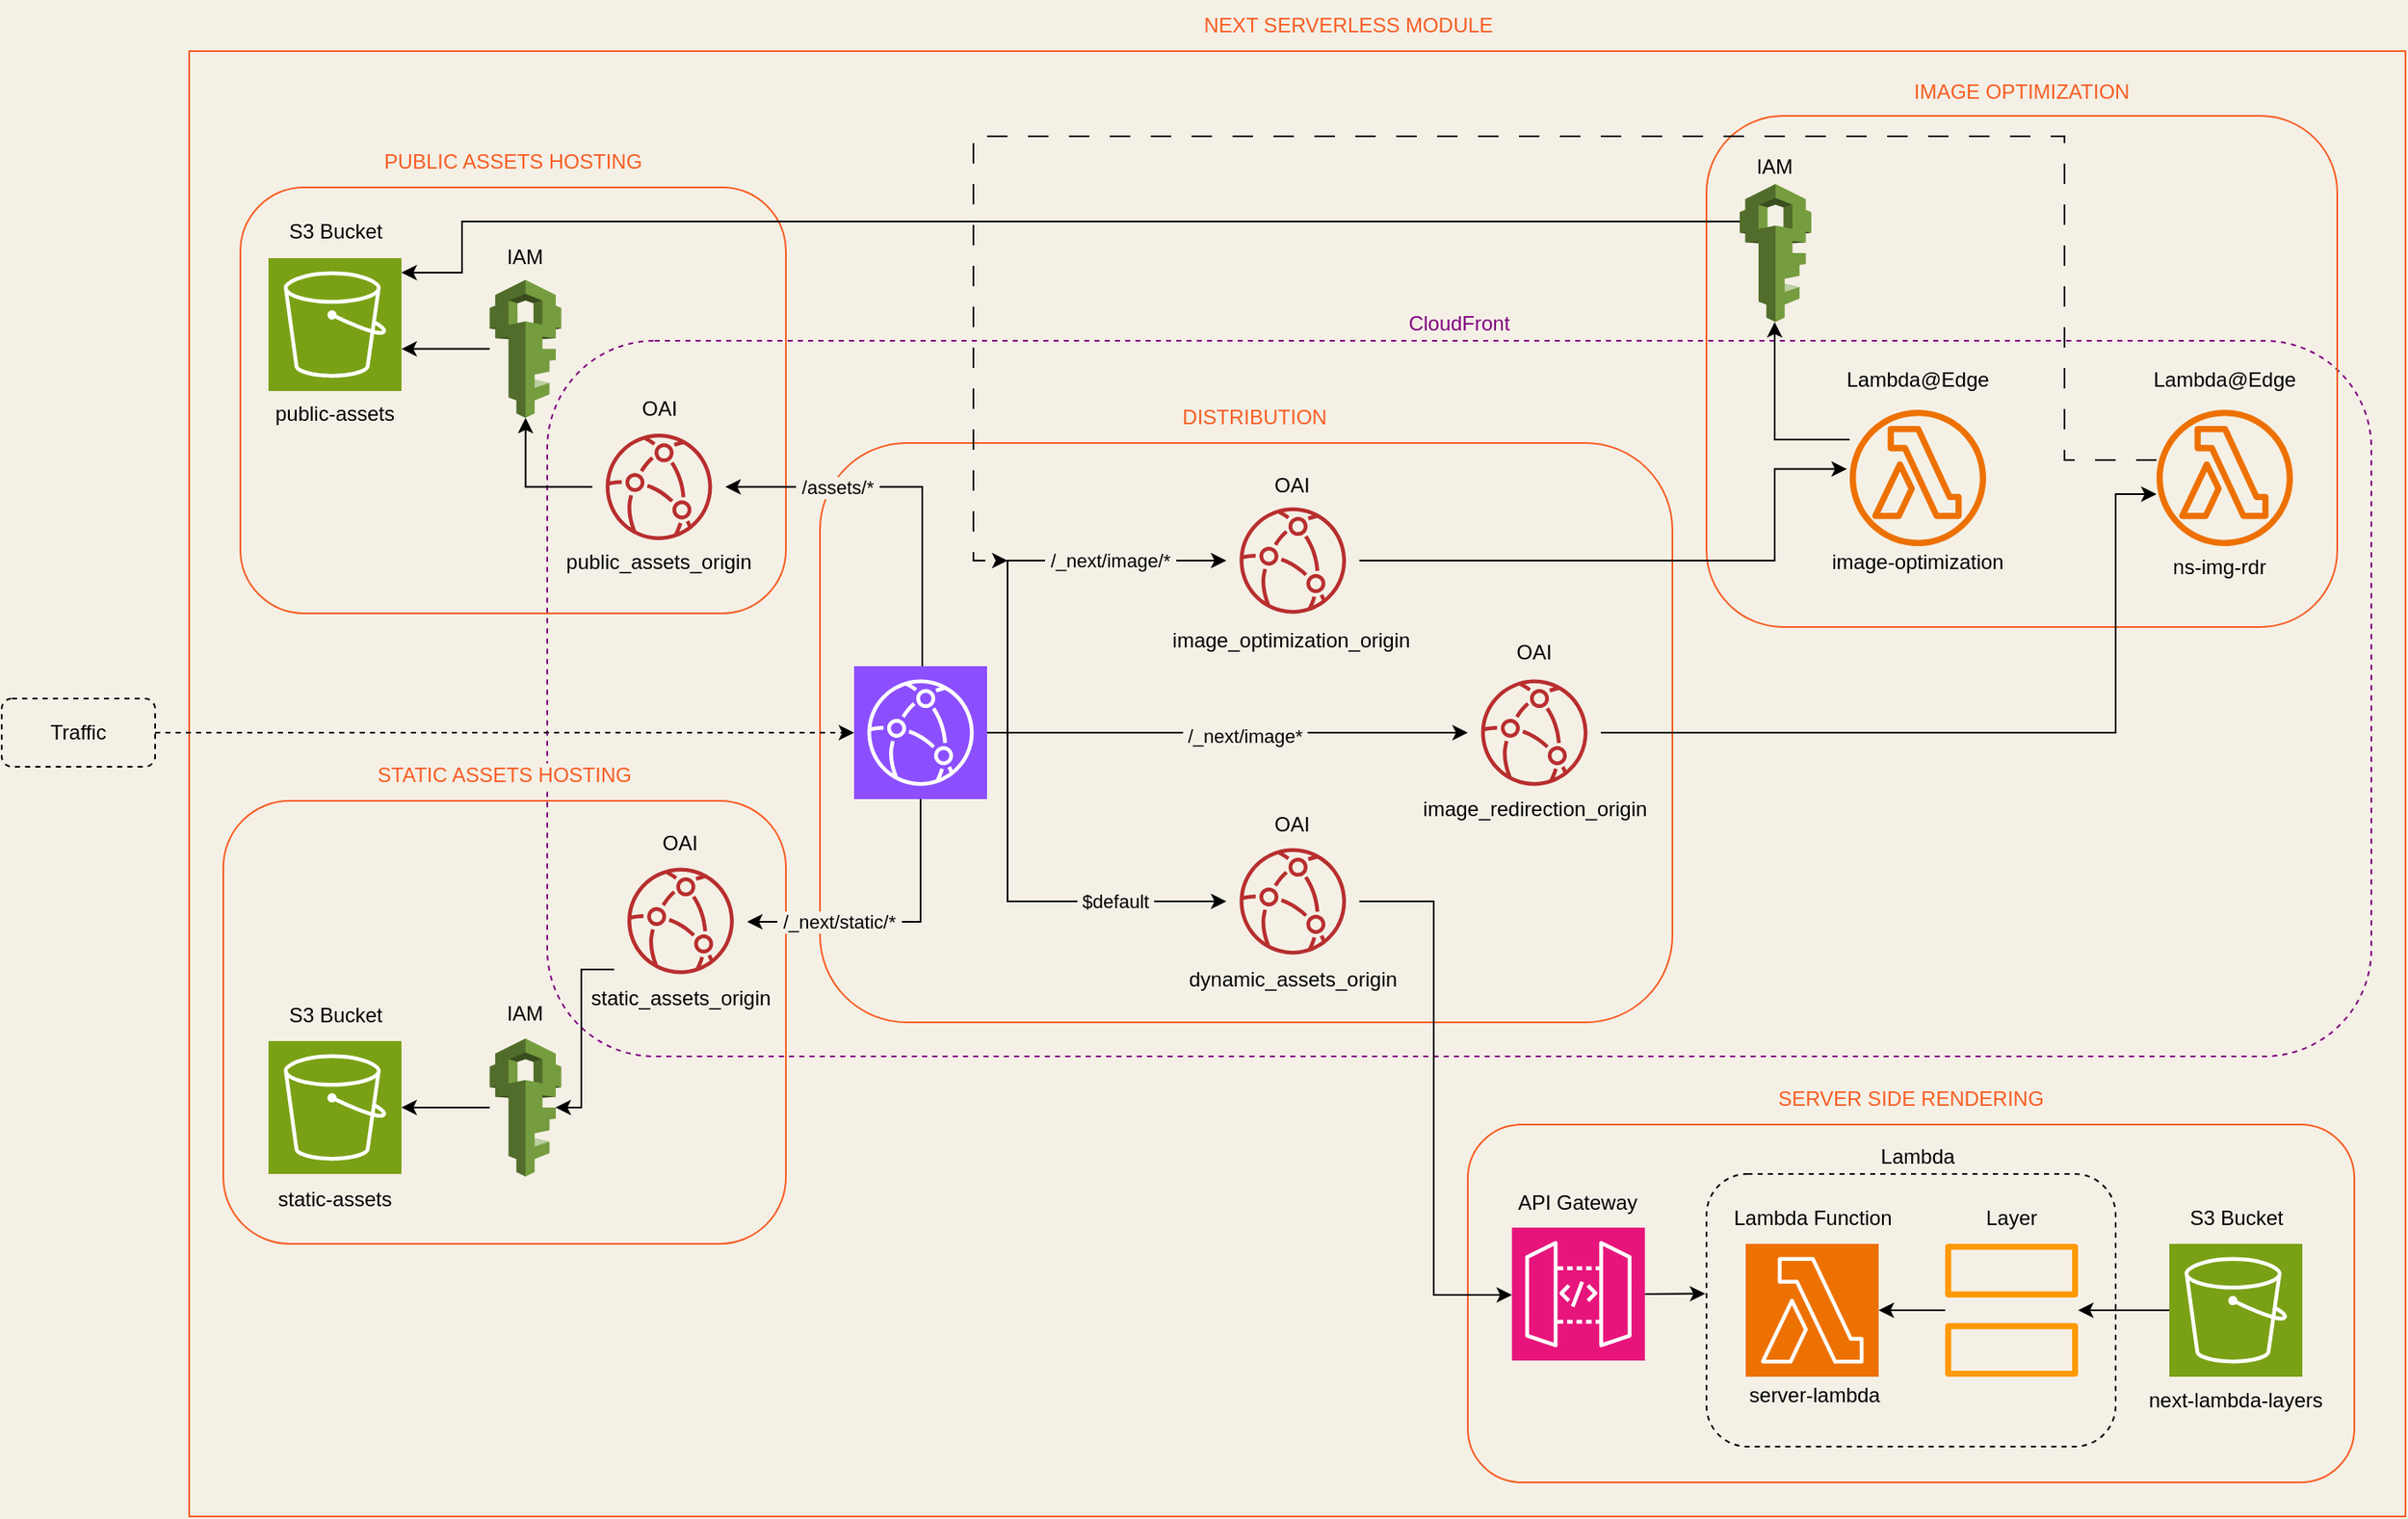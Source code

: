 <mxfile version="22.1.0" type="device">
  <diagram name="Page-1" id="mAdzMN72fTI-L0fhKQFl">
    <mxGraphModel dx="1656" dy="1096" grid="1" gridSize="10" guides="1" tooltips="1" connect="1" arrows="1" fold="1" page="1" pageScale="1" pageWidth="1450" pageHeight="919" background="#F4F0E6" math="0" shadow="0">
      <root>
        <mxCell id="0" />
        <mxCell id="1" parent="0" />
        <mxCell id="Xx6dp7dmALm0e4QaXN19-1" value="" style="rounded=0;whiteSpace=wrap;html=1;fillColor=none;strokeColor=#F85D23;" parent="1" vertex="1">
          <mxGeometry x="130" y="40" width="1300" height="860" as="geometry" />
        </mxCell>
        <mxCell id="Xx6dp7dmALm0e4QaXN19-7" value="" style="rounded=1;whiteSpace=wrap;html=1;fillColor=none;strokeColor=#F85D23;" parent="1" vertex="1">
          <mxGeometry x="880" y="670" width="520" height="210" as="geometry" />
        </mxCell>
        <mxCell id="Xx6dp7dmALm0e4QaXN19-67" value="" style="rounded=1;whiteSpace=wrap;html=1;fillColor=none;dashed=1;strokeColor=#000000;" parent="1" vertex="1">
          <mxGeometry x="1020" y="699" width="240" height="160" as="geometry" />
        </mxCell>
        <mxCell id="Xx6dp7dmALm0e4QaXN19-116" value="" style="rounded=1;whiteSpace=wrap;html=1;fillColor=none;strokeColor=#800080;dashed=1;" parent="1" vertex="1">
          <mxGeometry x="340" y="210" width="1070" height="420" as="geometry" />
        </mxCell>
        <mxCell id="Xx6dp7dmALm0e4QaXN19-8" value="" style="rounded=1;whiteSpace=wrap;html=1;fillColor=none;strokeColor=#F85D23;" parent="1" vertex="1">
          <mxGeometry x="500" y="270" width="500" height="340" as="geometry" />
        </mxCell>
        <mxCell id="Xx6dp7dmALm0e4QaXN19-3" value="Traffic" style="rounded=1;whiteSpace=wrap;html=1;fillColor=none;dashed=1;" parent="1" vertex="1">
          <mxGeometry x="20" y="420" width="90" height="40" as="geometry" />
        </mxCell>
        <mxCell id="Xx6dp7dmALm0e4QaXN19-4" value="" style="rounded=1;whiteSpace=wrap;html=1;fillColor=none;strokeColor=#F85D23;" parent="1" vertex="1">
          <mxGeometry x="160" y="120" width="320" height="250" as="geometry" />
        </mxCell>
        <mxCell id="Xx6dp7dmALm0e4QaXN19-5" value="" style="rounded=1;whiteSpace=wrap;html=1;fillColor=none;strokeColor=#F85D23;" parent="1" vertex="1">
          <mxGeometry x="150" y="480" width="330" height="260" as="geometry" />
        </mxCell>
        <mxCell id="Xx6dp7dmALm0e4QaXN19-6" value="" style="rounded=1;whiteSpace=wrap;html=1;fillColor=none;strokeColor=#F85D23;" parent="1" vertex="1">
          <mxGeometry x="1020" y="78" width="370" height="300" as="geometry" />
        </mxCell>
        <mxCell id="Xx6dp7dmALm0e4QaXN19-9" value="STATIC ASSETS HOSTING" style="text;html=1;strokeColor=none;fillColor=none;align=center;verticalAlign=middle;whiteSpace=wrap;rounded=0;fontColor=#F85D23;labelBackgroundColor=#F4F0E6;" parent="1" vertex="1">
          <mxGeometry x="235" y="450" width="160" height="30" as="geometry" />
        </mxCell>
        <mxCell id="Xx6dp7dmALm0e4QaXN19-10" value="PUBLIC ASSETS HOSTING" style="text;html=1;strokeColor=none;fillColor=none;align=center;verticalAlign=middle;whiteSpace=wrap;rounded=0;fontColor=#F85D23;" parent="1" vertex="1">
          <mxGeometry x="240" y="90" width="160" height="30" as="geometry" />
        </mxCell>
        <mxCell id="Xx6dp7dmALm0e4QaXN19-11" value="DISTRIBUTION" style="text;html=1;strokeColor=none;fillColor=none;align=center;verticalAlign=middle;whiteSpace=wrap;rounded=0;fontColor=#F85D23;" parent="1" vertex="1">
          <mxGeometry x="675" y="240" width="160" height="30" as="geometry" />
        </mxCell>
        <mxCell id="Xx6dp7dmALm0e4QaXN19-12" value="SERVER SIDE RENDERING" style="text;html=1;strokeColor=none;fillColor=none;align=center;verticalAlign=middle;whiteSpace=wrap;rounded=0;fontColor=#F85D23;" parent="1" vertex="1">
          <mxGeometry x="1060" y="640" width="160" height="30" as="geometry" />
        </mxCell>
        <mxCell id="Xx6dp7dmALm0e4QaXN19-13" value="IMAGE OPTIMIZATION" style="text;html=1;strokeColor=none;fillColor=none;align=center;verticalAlign=middle;whiteSpace=wrap;rounded=0;fontColor=#F85D23;" parent="1" vertex="1">
          <mxGeometry x="1125" y="50" width="160" height="28" as="geometry" />
        </mxCell>
        <mxCell id="Xx6dp7dmALm0e4QaXN19-14" value="" style="points=[[0,0,0],[0.25,0,0],[0.5,0,0],[0.75,0,0],[1,0,0],[0,1,0],[0.25,1,0],[0.5,1,0],[0.75,1,0],[1,1,0],[0,0.25,0],[0,0.5,0],[0,0.75,0],[1,0.25,0],[1,0.5,0],[1,0.75,0]];outlineConnect=0;fontColor=#232F3E;fillColor=#7AA116;strokeColor=#ffffff;dashed=0;verticalLabelPosition=bottom;verticalAlign=top;align=center;html=1;fontSize=12;fontStyle=0;aspect=fixed;shape=mxgraph.aws4.resourceIcon;resIcon=mxgraph.aws4.s3;shadow=0;" parent="1" vertex="1">
          <mxGeometry x="176.5" y="621" width="78" height="78" as="geometry" />
        </mxCell>
        <mxCell id="Xx6dp7dmALm0e4QaXN19-20" value="" style="edgeStyle=orthogonalEdgeStyle;rounded=0;orthogonalLoop=1;jettySize=auto;html=1;entryX=1;entryY=0.5;entryDx=0;entryDy=0;entryPerimeter=0;" parent="1" source="Xx6dp7dmALm0e4QaXN19-15" target="Xx6dp7dmALm0e4QaXN19-14" edge="1">
          <mxGeometry relative="1" as="geometry">
            <mxPoint x="37.947" y="870" as="targetPoint" />
          </mxGeometry>
        </mxCell>
        <mxCell id="Xx6dp7dmALm0e4QaXN19-15" value="" style="outlineConnect=0;dashed=0;verticalLabelPosition=bottom;verticalAlign=top;align=center;html=1;shape=mxgraph.aws3.iam;fillColor=#759C3E;gradientColor=none;" parent="1" vertex="1">
          <mxGeometry x="306.25" y="619.5" width="42" height="81" as="geometry" />
        </mxCell>
        <mxCell id="Xx6dp7dmALm0e4QaXN19-18" value="" style="edgeStyle=orthogonalEdgeStyle;rounded=0;orthogonalLoop=1;jettySize=auto;html=1;entryX=0.92;entryY=0.5;entryDx=0;entryDy=0;entryPerimeter=0;" parent="1" source="Xx6dp7dmALm0e4QaXN19-17" target="Xx6dp7dmALm0e4QaXN19-15" edge="1">
          <mxGeometry relative="1" as="geometry">
            <mxPoint x="180" y="660" as="targetPoint" />
            <Array as="points">
              <mxPoint x="360" y="579" />
              <mxPoint x="360" y="660" />
            </Array>
          </mxGeometry>
        </mxCell>
        <mxCell id="Xx6dp7dmALm0e4QaXN19-17" value="" style="sketch=0;points=[[0,0,0],[0.25,0,0],[0.5,0,0],[0.75,0,0],[1,0,0],[0,1,0],[0.25,1,0],[0.5,1,0],[0.75,1,0],[1,1,0],[0,0.25,0],[0,0.5,0],[0,0.75,0],[1,0.25,0],[1,0.5,0],[1,0.75,0]];outlineConnect=0;fontColor=#232F3E;fillColor=none;strokeColor=#B82E2E;dashed=0;verticalLabelPosition=bottom;verticalAlign=top;align=center;html=1;fontSize=12;fontStyle=0;aspect=fixed;shape=mxgraph.aws4.resourceIcon;resIcon=mxgraph.aws4.cloudfront;" parent="1" vertex="1">
          <mxGeometry x="379.25" y="511.5" width="78" height="78" as="geometry" />
        </mxCell>
        <mxCell id="Xx6dp7dmALm0e4QaXN19-21" value="S3 Bucket" style="text;html=1;strokeColor=none;fillColor=none;align=center;verticalAlign=middle;whiteSpace=wrap;rounded=0;" parent="1" vertex="1">
          <mxGeometry x="185.5" y="591" width="60" height="30" as="geometry" />
        </mxCell>
        <mxCell id="Xx6dp7dmALm0e4QaXN19-22" value="static-assets" style="text;html=1;strokeColor=none;fillColor=none;align=center;verticalAlign=middle;whiteSpace=wrap;rounded=0;" parent="1" vertex="1">
          <mxGeometry x="170" y="699" width="91" height="30" as="geometry" />
        </mxCell>
        <mxCell id="Xx6dp7dmALm0e4QaXN19-23" value="IAM" style="text;html=1;strokeColor=none;fillColor=none;align=center;verticalAlign=middle;whiteSpace=wrap;rounded=0;" parent="1" vertex="1">
          <mxGeometry x="297.25" y="589.5" width="60" height="30" as="geometry" />
        </mxCell>
        <mxCell id="Xx6dp7dmALm0e4QaXN19-25" value="OAI" style="text;html=1;strokeColor=none;fillColor=none;align=center;verticalAlign=middle;whiteSpace=wrap;rounded=0;" parent="1" vertex="1">
          <mxGeometry x="388.25" y="489.5" width="60" height="30" as="geometry" />
        </mxCell>
        <mxCell id="Xx6dp7dmALm0e4QaXN19-29" value="static_assets_origin" style="text;html=1;strokeColor=none;fillColor=none;align=center;verticalAlign=middle;whiteSpace=wrap;rounded=0;" parent="1" vertex="1">
          <mxGeometry x="360" y="581" width="116.5" height="30" as="geometry" />
        </mxCell>
        <mxCell id="Xx6dp7dmALm0e4QaXN19-41" value="" style="edgeStyle=orthogonalEdgeStyle;rounded=0;orthogonalLoop=1;jettySize=auto;html=1;" parent="1" source="Xx6dp7dmALm0e4QaXN19-30" target="Xx6dp7dmALm0e4QaXN19-33" edge="1">
          <mxGeometry relative="1" as="geometry" />
        </mxCell>
        <mxCell id="Xx6dp7dmALm0e4QaXN19-30" value="" style="sketch=0;points=[[0,0,0],[0.25,0,0],[0.5,0,0],[0.75,0,0],[1,0,0],[0,1,0],[0.25,1,0],[0.5,1,0],[0.75,1,0],[1,1,0],[0,0.25,0],[0,0.5,0],[0,0.75,0],[1,0.25,0],[1,0.5,0],[1,0.75,0]];outlineConnect=0;fontColor=#232F3E;fillColor=none;strokeColor=#B82E2E;dashed=0;verticalLabelPosition=bottom;verticalAlign=top;align=center;html=1;fontSize=12;fontStyle=0;aspect=fixed;shape=mxgraph.aws4.resourceIcon;resIcon=mxgraph.aws4.cloudfront;" parent="1" vertex="1">
          <mxGeometry x="366.5" y="256.75" width="78" height="78" as="geometry" />
        </mxCell>
        <mxCell id="Xx6dp7dmALm0e4QaXN19-31" value="OAI" style="text;html=1;strokeColor=none;fillColor=none;align=center;verticalAlign=middle;whiteSpace=wrap;rounded=0;" parent="1" vertex="1">
          <mxGeometry x="375.5" y="234.75" width="60" height="30" as="geometry" />
        </mxCell>
        <mxCell id="Xx6dp7dmALm0e4QaXN19-32" value="public_assets_origin" style="text;html=1;strokeColor=none;fillColor=none;align=center;verticalAlign=middle;whiteSpace=wrap;rounded=0;" parent="1" vertex="1">
          <mxGeometry x="360" y="325.25" width="91" height="30" as="geometry" />
        </mxCell>
        <mxCell id="Xx6dp7dmALm0e4QaXN19-42" value="" style="edgeStyle=orthogonalEdgeStyle;rounded=0;orthogonalLoop=1;jettySize=auto;html=1;" parent="1" source="Xx6dp7dmALm0e4QaXN19-33" target="Xx6dp7dmALm0e4QaXN19-34" edge="1">
          <mxGeometry relative="1" as="geometry">
            <mxPoint x="10" y="200" as="targetPoint" />
            <Array as="points">
              <mxPoint x="270" y="215" />
              <mxPoint x="270" y="215" />
            </Array>
          </mxGeometry>
        </mxCell>
        <mxCell id="Xx6dp7dmALm0e4QaXN19-33" value="" style="outlineConnect=0;dashed=0;verticalLabelPosition=bottom;verticalAlign=top;align=center;html=1;shape=mxgraph.aws3.iam;fillColor=#759C3E;gradientColor=none;" parent="1" vertex="1">
          <mxGeometry x="306.25" y="174.25" width="42" height="81" as="geometry" />
        </mxCell>
        <mxCell id="Xx6dp7dmALm0e4QaXN19-34" value="" style="points=[[0,0,0],[0.25,0,0],[0.5,0,0],[0.75,0,0],[1,0,0],[0,1,0],[0.25,1,0],[0.5,1,0],[0.75,1,0],[1,1,0],[0,0.25,0],[0,0.5,0],[0,0.75,0],[1,0.25,0],[1,0.5,0],[1,0.75,0]];outlineConnect=0;fontColor=#232F3E;fillColor=#7AA116;strokeColor=#ffffff;dashed=0;verticalLabelPosition=bottom;verticalAlign=top;align=center;html=1;fontSize=12;fontStyle=0;aspect=fixed;shape=mxgraph.aws4.resourceIcon;resIcon=mxgraph.aws4.s3;shadow=0;" parent="1" vertex="1">
          <mxGeometry x="176.5" y="161.5" width="78" height="78" as="geometry" />
        </mxCell>
        <mxCell id="Xx6dp7dmALm0e4QaXN19-35" value="S3 Bucket" style="text;html=1;strokeColor=none;fillColor=none;align=center;verticalAlign=middle;whiteSpace=wrap;rounded=0;" parent="1" vertex="1">
          <mxGeometry x="185.5" y="131" width="60" height="30" as="geometry" />
        </mxCell>
        <mxCell id="Xx6dp7dmALm0e4QaXN19-36" value="public-assets" style="text;html=1;strokeColor=none;fillColor=none;align=center;verticalAlign=middle;whiteSpace=wrap;rounded=0;" parent="1" vertex="1">
          <mxGeometry x="170" y="238" width="91" height="30" as="geometry" />
        </mxCell>
        <mxCell id="Xx6dp7dmALm0e4QaXN19-37" value="IAM" style="text;html=1;strokeColor=none;fillColor=none;align=center;verticalAlign=middle;whiteSpace=wrap;rounded=0;" parent="1" vertex="1">
          <mxGeometry x="297.25" y="145.75" width="60" height="30" as="geometry" />
        </mxCell>
        <mxCell id="Xx6dp7dmALm0e4QaXN19-57" value="" style="edgeStyle=orthogonalEdgeStyle;rounded=0;orthogonalLoop=1;jettySize=auto;html=1;" parent="1" source="Xx6dp7dmALm0e4QaXN19-43" target="Xx6dp7dmALm0e4QaXN19-46" edge="1">
          <mxGeometry relative="1" as="geometry" />
        </mxCell>
        <mxCell id="Xx6dp7dmALm0e4QaXN19-43" value="" style="sketch=0;outlineConnect=0;fontColor=#232F3E;gradientColor=none;fillColor=#FF9900;strokeColor=none;dashed=0;verticalLabelPosition=bottom;verticalAlign=top;align=center;html=1;fontSize=12;fontStyle=0;aspect=fixed;pointerEvents=1;shape=mxgraph.aws4.layers;" parent="1" vertex="1">
          <mxGeometry x="1160" y="740" width="78" height="78" as="geometry" />
        </mxCell>
        <mxCell id="Xx6dp7dmALm0e4QaXN19-56" value="" style="edgeStyle=orthogonalEdgeStyle;rounded=0;orthogonalLoop=1;jettySize=auto;html=1;shadow=0;" parent="1" source="Xx6dp7dmALm0e4QaXN19-44" target="Xx6dp7dmALm0e4QaXN19-43" edge="1">
          <mxGeometry relative="1" as="geometry">
            <mxPoint x="1203" y="929.0" as="targetPoint" />
            <Array as="points">
              <mxPoint x="1310" y="780" />
              <mxPoint x="1310" y="780" />
            </Array>
          </mxGeometry>
        </mxCell>
        <mxCell id="Xx6dp7dmALm0e4QaXN19-44" value="" style="sketch=0;points=[[0,0,0],[0.25,0,0],[0.5,0,0],[0.75,0,0],[1,0,0],[0,1,0],[0.25,1,0],[0.5,1,0],[0.75,1,0],[1,1,0],[0,0.25,0],[0,0.5,0],[0,0.75,0],[1,0.25,0],[1,0.5,0],[1,0.75,0]];outlineConnect=0;fontColor=#232F3E;fillColor=#7AA116;strokeColor=#ffffff;dashed=0;verticalLabelPosition=bottom;verticalAlign=top;align=center;html=1;fontSize=12;fontStyle=0;aspect=fixed;shape=mxgraph.aws4.resourceIcon;resIcon=mxgraph.aws4.s3;" parent="1" vertex="1">
          <mxGeometry x="1291.5" y="740" width="78" height="78" as="geometry" />
        </mxCell>
        <mxCell id="Xx6dp7dmALm0e4QaXN19-46" value="" style="sketch=0;points=[[0,0,0],[0.25,0,0],[0.5,0,0],[0.75,0,0],[1,0,0],[0,1,0],[0.25,1,0],[0.5,1,0],[0.75,1,0],[1,1,0],[0,0.25,0],[0,0.5,0],[0,0.75,0],[1,0.25,0],[1,0.5,0],[1,0.75,0]];outlineConnect=0;fontColor=#232F3E;fillColor=#ED7100;strokeColor=#ffffff;dashed=0;verticalLabelPosition=bottom;verticalAlign=top;align=center;html=1;fontSize=12;fontStyle=0;aspect=fixed;shape=mxgraph.aws4.resourceIcon;resIcon=mxgraph.aws4.lambda;" parent="1" vertex="1">
          <mxGeometry x="1043" y="740" width="78" height="78" as="geometry" />
        </mxCell>
        <mxCell id="Xx6dp7dmALm0e4QaXN19-49" value="" style="sketch=0;points=[[0,0,0],[0.25,0,0],[0.5,0,0],[0.75,0,0],[1,0,0],[0,1,0],[0.25,1,0],[0.5,1,0],[0.75,1,0],[1,1,0],[0,0.25,0],[0,0.5,0],[0,0.75,0],[1,0.25,0],[1,0.5,0],[1,0.75,0]];outlineConnect=0;fontColor=#232F3E;fillColor=#E7157B;strokeColor=#ffffff;dashed=0;verticalLabelPosition=bottom;verticalAlign=top;align=center;html=1;fontSize=12;fontStyle=0;aspect=fixed;shape=mxgraph.aws4.resourceIcon;resIcon=mxgraph.aws4.api_gateway;" parent="1" vertex="1">
          <mxGeometry x="905.87" y="730.5" width="78" height="78" as="geometry" />
        </mxCell>
        <mxCell id="Xx6dp7dmALm0e4QaXN19-71" value="" style="edgeStyle=orthogonalEdgeStyle;rounded=0;orthogonalLoop=1;jettySize=auto;html=1;" parent="1" source="Xx6dp7dmALm0e4QaXN19-51" target="Xx6dp7dmALm0e4QaXN19-69" edge="1">
          <mxGeometry relative="1" as="geometry">
            <mxPoint x="1111" y="118" as="targetPoint" />
            <Array as="points">
              <mxPoint x="1060" y="268" />
            </Array>
          </mxGeometry>
        </mxCell>
        <mxCell id="Xx6dp7dmALm0e4QaXN19-51" value="" style="sketch=0;outlineConnect=0;fontColor=#232F3E;gradientColor=none;fillColor=#ED7100;strokeColor=none;dashed=0;verticalLabelPosition=bottom;verticalAlign=top;align=center;html=1;fontSize=12;fontStyle=0;aspect=fixed;pointerEvents=1;shape=mxgraph.aws4.lambda_function;" parent="1" vertex="1">
          <mxGeometry x="1104" y="250.5" width="80" height="80" as="geometry" />
        </mxCell>
        <mxCell id="Xx6dp7dmALm0e4QaXN19-114" value="" style="edgeStyle=orthogonalEdgeStyle;rounded=0;orthogonalLoop=1;jettySize=auto;html=1;dashed=1;dashPattern=12 12;" parent="1" source="Xx6dp7dmALm0e4QaXN19-52" edge="1">
          <mxGeometry relative="1" as="geometry">
            <Array as="points">
              <mxPoint x="1230" y="280" />
              <mxPoint x="1230" y="90" />
              <mxPoint x="590" y="90" />
              <mxPoint x="590" y="339" />
              <mxPoint x="610" y="339" />
            </Array>
            <mxPoint x="610" y="339" as="targetPoint" />
          </mxGeometry>
        </mxCell>
        <mxCell id="Xx6dp7dmALm0e4QaXN19-52" value="" style="sketch=0;outlineConnect=0;fontColor=#232F3E;gradientColor=none;fillColor=#ED7100;strokeColor=none;dashed=0;verticalLabelPosition=bottom;verticalAlign=top;align=center;html=1;fontSize=12;fontStyle=0;aspect=fixed;pointerEvents=1;shape=mxgraph.aws4.lambda_function;" parent="1" vertex="1">
          <mxGeometry x="1284" y="250.5" width="80" height="80" as="geometry" />
        </mxCell>
        <mxCell id="Xx6dp7dmALm0e4QaXN19-54" value="S3 Bucket" style="text;html=1;strokeColor=none;fillColor=none;align=center;verticalAlign=middle;whiteSpace=wrap;rounded=0;" parent="1" vertex="1">
          <mxGeometry x="1300.5" y="710" width="60" height="30" as="geometry" />
        </mxCell>
        <mxCell id="Xx6dp7dmALm0e4QaXN19-55" value="next-lambda-layers" style="text;html=1;strokeColor=none;fillColor=none;align=center;verticalAlign=middle;whiteSpace=wrap;rounded=0;" parent="1" vertex="1">
          <mxGeometry x="1271" y="816.5" width="119" height="30" as="geometry" />
        </mxCell>
        <mxCell id="Xx6dp7dmALm0e4QaXN19-58" value="Layer" style="text;html=1;strokeColor=none;fillColor=none;align=center;verticalAlign=middle;whiteSpace=wrap;rounded=0;labelBackgroundColor=#F4F0E6;" parent="1" vertex="1">
          <mxGeometry x="1169" y="710" width="60" height="30" as="geometry" />
        </mxCell>
        <mxCell id="Xx6dp7dmALm0e4QaXN19-60" value="Lambda Function" style="text;html=1;strokeColor=none;fillColor=none;align=center;verticalAlign=middle;whiteSpace=wrap;rounded=0;" parent="1" vertex="1">
          <mxGeometry x="1026.5" y="710" width="111" height="30" as="geometry" />
        </mxCell>
        <mxCell id="Xx6dp7dmALm0e4QaXN19-61" value="server-lambda" style="text;html=1;strokeColor=none;fillColor=none;align=center;verticalAlign=middle;whiteSpace=wrap;rounded=0;labelBackgroundColor=#F4F0E6;" parent="1" vertex="1">
          <mxGeometry x="1043" y="818" width="81" height="21" as="geometry" />
        </mxCell>
        <mxCell id="Xx6dp7dmALm0e4QaXN19-65" value="API Gateway" style="text;html=1;strokeColor=none;fillColor=none;align=center;verticalAlign=middle;whiteSpace=wrap;rounded=0;" parent="1" vertex="1">
          <mxGeometry x="894.37" y="700.5" width="101" height="30" as="geometry" />
        </mxCell>
        <mxCell id="Xx6dp7dmALm0e4QaXN19-68" value="&amp;nbsp;Lambda&amp;nbsp;" style="text;html=1;strokeColor=none;fillColor=none;align=center;verticalAlign=middle;whiteSpace=wrap;rounded=0;fontColor=#000000;labelBackgroundColor=#F4F0E6;" parent="1" vertex="1">
          <mxGeometry x="1114" y="678" width="60" height="21" as="geometry" />
        </mxCell>
        <mxCell id="Xx6dp7dmALm0e4QaXN19-79" value="" style="edgeStyle=orthogonalEdgeStyle;rounded=0;orthogonalLoop=1;jettySize=auto;html=1;" parent="1" source="Xx6dp7dmALm0e4QaXN19-69" target="Xx6dp7dmALm0e4QaXN19-34" edge="1">
          <mxGeometry relative="1" as="geometry">
            <mxPoint x="250" y="170" as="targetPoint" />
            <Array as="points">
              <mxPoint x="290" y="140" />
              <mxPoint x="290" y="170" />
            </Array>
          </mxGeometry>
        </mxCell>
        <mxCell id="Xx6dp7dmALm0e4QaXN19-69" value="" style="outlineConnect=0;dashed=0;verticalLabelPosition=bottom;verticalAlign=top;align=center;html=1;shape=mxgraph.aws3.iam;fillColor=#759C3E;gradientColor=none;" parent="1" vertex="1">
          <mxGeometry x="1039.5" y="118" width="42" height="81" as="geometry" />
        </mxCell>
        <mxCell id="Xx6dp7dmALm0e4QaXN19-73" value="IAM" style="text;html=1;strokeColor=none;fillColor=none;align=center;verticalAlign=middle;whiteSpace=wrap;rounded=0;" parent="1" vertex="1">
          <mxGeometry x="1030" y="98" width="60" height="20" as="geometry" />
        </mxCell>
        <mxCell id="Xx6dp7dmALm0e4QaXN19-74" value="Lambda@Edge" style="text;html=1;strokeColor=none;fillColor=none;align=center;verticalAlign=middle;whiteSpace=wrap;rounded=0;" parent="1" vertex="1">
          <mxGeometry x="1114" y="218" width="60" height="30" as="geometry" />
        </mxCell>
        <mxCell id="Xx6dp7dmALm0e4QaXN19-75" value="Lambda@Edge" style="text;html=1;strokeColor=none;fillColor=none;align=center;verticalAlign=middle;whiteSpace=wrap;rounded=0;" parent="1" vertex="1">
          <mxGeometry x="1294" y="218" width="60" height="30" as="geometry" />
        </mxCell>
        <mxCell id="Xx6dp7dmALm0e4QaXN19-76" value="image-optimization" style="text;html=1;strokeColor=none;fillColor=none;align=center;verticalAlign=middle;whiteSpace=wrap;rounded=0;" parent="1" vertex="1">
          <mxGeometry x="1084" y="330.5" width="120" height="19.5" as="geometry" />
        </mxCell>
        <mxCell id="Xx6dp7dmALm0e4QaXN19-77" value="ns-img-rdr" style="text;html=1;strokeColor=none;fillColor=none;align=center;verticalAlign=middle;whiteSpace=wrap;rounded=0;" parent="1" vertex="1">
          <mxGeometry x="1261" y="328" width="120" height="30" as="geometry" />
        </mxCell>
        <mxCell id="Xx6dp7dmALm0e4QaXN19-87" value="" style="edgeStyle=orthogonalEdgeStyle;rounded=0;orthogonalLoop=1;jettySize=auto;html=1;entryX=0;entryY=0.5;entryDx=0;entryDy=0;entryPerimeter=0;" parent="1" source="Xx6dp7dmALm0e4QaXN19-80" target="Xx6dp7dmALm0e4QaXN19-83" edge="1">
          <mxGeometry relative="1" as="geometry">
            <mxPoint x="667" y="440.0" as="targetPoint" />
            <Array as="points">
              <mxPoint x="610" y="440" />
              <mxPoint x="610" y="339" />
            </Array>
          </mxGeometry>
        </mxCell>
        <mxCell id="Xx6dp7dmALm0e4QaXN19-105" value="&amp;nbsp;/_next/image/*&amp;nbsp;" style="edgeLabel;html=1;align=center;verticalAlign=middle;resizable=0;points=[];labelBackgroundColor=#F4F0E6;" parent="Xx6dp7dmALm0e4QaXN19-87" vertex="1" connectable="0">
          <mxGeometry x="0.562" relative="1" as="geometry">
            <mxPoint x="-16" as="offset" />
          </mxGeometry>
        </mxCell>
        <mxCell id="Xx6dp7dmALm0e4QaXN19-89" value="" style="edgeStyle=orthogonalEdgeStyle;rounded=0;orthogonalLoop=1;jettySize=auto;html=1;entryX=0;entryY=0.5;entryDx=0;entryDy=0;entryPerimeter=0;" parent="1" source="Xx6dp7dmALm0e4QaXN19-80" target="Xx6dp7dmALm0e4QaXN19-82" edge="1">
          <mxGeometry relative="1" as="geometry">
            <mxPoint x="670" y="490.0" as="targetPoint" />
            <Array as="points">
              <mxPoint x="610" y="440" />
              <mxPoint x="610" y="539" />
            </Array>
          </mxGeometry>
        </mxCell>
        <mxCell id="Xx6dp7dmALm0e4QaXN19-103" value="&amp;nbsp;$default&amp;nbsp;" style="edgeLabel;html=1;align=center;verticalAlign=middle;resizable=0;points=[];labelBackgroundColor=#F4F0E6;" parent="Xx6dp7dmALm0e4QaXN19-89" vertex="1" connectable="0">
          <mxGeometry x="0.453" relative="1" as="geometry">
            <mxPoint as="offset" />
          </mxGeometry>
        </mxCell>
        <mxCell id="Xx6dp7dmALm0e4QaXN19-91" value="" style="edgeStyle=orthogonalEdgeStyle;rounded=0;orthogonalLoop=1;jettySize=auto;html=1;entryX=0;entryY=0.5;entryDx=0;entryDy=0;entryPerimeter=0;" parent="1" source="Xx6dp7dmALm0e4QaXN19-80" target="Xx6dp7dmALm0e4QaXN19-81" edge="1">
          <mxGeometry relative="1" as="geometry">
            <mxPoint x="730" y="439" as="targetPoint" />
          </mxGeometry>
        </mxCell>
        <mxCell id="Xx6dp7dmALm0e4QaXN19-104" value="&amp;nbsp;/_next/image*&amp;nbsp;" style="edgeLabel;html=1;align=center;verticalAlign=middle;resizable=0;points=[];labelBackgroundColor=#F4F0E6;" parent="Xx6dp7dmALm0e4QaXN19-91" vertex="1" connectable="0">
          <mxGeometry x="0.066" y="-2" relative="1" as="geometry">
            <mxPoint as="offset" />
          </mxGeometry>
        </mxCell>
        <mxCell id="Xx6dp7dmALm0e4QaXN19-107" value="" style="edgeStyle=orthogonalEdgeStyle;rounded=0;orthogonalLoop=1;jettySize=auto;html=1;exitX=0.5;exitY=1;exitDx=0;exitDy=0;exitPerimeter=0;" parent="1" source="Xx6dp7dmALm0e4QaXN19-80" target="Xx6dp7dmALm0e4QaXN19-17" edge="1">
          <mxGeometry relative="1" as="geometry">
            <mxPoint x="559.0" y="825" as="targetPoint" />
            <Array as="points">
              <mxPoint x="559" y="551" />
            </Array>
          </mxGeometry>
        </mxCell>
        <mxCell id="Xx6dp7dmALm0e4QaXN19-108" value="&amp;nbsp;/_next/static/*&amp;nbsp;" style="edgeLabel;html=1;align=center;verticalAlign=middle;resizable=0;points=[];labelBackgroundColor=#F4F0E6;" parent="Xx6dp7dmALm0e4QaXN19-107" vertex="1" connectable="0">
          <mxGeometry x="0.516" relative="1" as="geometry">
            <mxPoint x="11" as="offset" />
          </mxGeometry>
        </mxCell>
        <mxCell id="Xx6dp7dmALm0e4QaXN19-110" value="" style="edgeStyle=orthogonalEdgeStyle;rounded=0;orthogonalLoop=1;jettySize=auto;html=1;entryX=1;entryY=0.5;entryDx=0;entryDy=0;entryPerimeter=0;" parent="1" source="Xx6dp7dmALm0e4QaXN19-80" target="Xx6dp7dmALm0e4QaXN19-30" edge="1">
          <mxGeometry relative="1" as="geometry">
            <mxPoint x="550" y="10" as="targetPoint" />
            <Array as="points">
              <mxPoint x="560" y="296" />
            </Array>
          </mxGeometry>
        </mxCell>
        <mxCell id="Xx6dp7dmALm0e4QaXN19-111" value="&amp;nbsp;/assets/*&amp;nbsp;" style="edgeLabel;html=1;align=center;verticalAlign=middle;resizable=0;points=[];labelBackgroundColor=#F4F0E6;" parent="Xx6dp7dmALm0e4QaXN19-110" vertex="1" connectable="0">
          <mxGeometry x="0.58" y="1" relative="1" as="geometry">
            <mxPoint x="19" y="-1" as="offset" />
          </mxGeometry>
        </mxCell>
        <mxCell id="Xx6dp7dmALm0e4QaXN19-80" value="" style="sketch=0;points=[[0,0,0],[0.25,0,0],[0.5,0,0],[0.75,0,0],[1,0,0],[0,1,0],[0.25,1,0],[0.5,1,0],[0.75,1,0],[1,1,0],[0,0.25,0],[0,0.5,0],[0,0.75,0],[1,0.25,0],[1,0.5,0],[1,0.75,0]];outlineConnect=0;fontColor=#232F3E;fillColor=#8C4FFF;strokeColor=#ffffff;dashed=0;verticalLabelPosition=bottom;verticalAlign=top;align=center;html=1;fontSize=12;fontStyle=0;aspect=fixed;shape=mxgraph.aws4.resourceIcon;resIcon=mxgraph.aws4.cloudfront;" parent="1" vertex="1">
          <mxGeometry x="520" y="401" width="78" height="78" as="geometry" />
        </mxCell>
        <mxCell id="Xx6dp7dmALm0e4QaXN19-113" value="" style="edgeStyle=orthogonalEdgeStyle;rounded=0;orthogonalLoop=1;jettySize=auto;html=1;" parent="1" source="Xx6dp7dmALm0e4QaXN19-81" target="Xx6dp7dmALm0e4QaXN19-52" edge="1">
          <mxGeometry relative="1" as="geometry">
            <mxPoint x="1560" y="270" as="targetPoint" />
            <Array as="points">
              <mxPoint x="1260" y="440" />
              <mxPoint x="1260" y="300" />
            </Array>
          </mxGeometry>
        </mxCell>
        <mxCell id="Xx6dp7dmALm0e4QaXN19-81" value="" style="sketch=0;points=[[0,0,0],[0.25,0,0],[0.5,0,0],[0.75,0,0],[1,0,0],[0,1,0],[0.25,1,0],[0.5,1,0],[0.75,1,0],[1,1,0],[0,0.25,0],[0,0.5,0],[0,0.75,0],[1,0.25,0],[1,0.5,0],[1,0.75,0]];outlineConnect=0;fontColor=#232F3E;fillColor=none;strokeColor=#B82E2E;dashed=0;verticalLabelPosition=bottom;verticalAlign=top;align=center;html=1;fontSize=12;fontStyle=0;aspect=fixed;shape=mxgraph.aws4.resourceIcon;resIcon=mxgraph.aws4.cloudfront;" parent="1" vertex="1">
          <mxGeometry x="880" y="401" width="78" height="78" as="geometry" />
        </mxCell>
        <mxCell id="Xx6dp7dmALm0e4QaXN19-102" value="" style="edgeStyle=orthogonalEdgeStyle;rounded=0;orthogonalLoop=1;jettySize=auto;html=1;entryX=0;entryY=0.5;entryDx=0;entryDy=0;entryPerimeter=0;" parent="1" source="Xx6dp7dmALm0e4QaXN19-82" target="Xx6dp7dmALm0e4QaXN19-49" edge="1">
          <mxGeometry relative="1" as="geometry">
            <Array as="points">
              <mxPoint x="860" y="539" />
              <mxPoint x="860" y="770" />
              <mxPoint x="906" y="770" />
            </Array>
          </mxGeometry>
        </mxCell>
        <mxCell id="Xx6dp7dmALm0e4QaXN19-82" value="" style="sketch=0;points=[[0,0,0],[0.25,0,0],[0.5,0,0],[0.75,0,0],[1,0,0],[0,1,0],[0.25,1,0],[0.5,1,0],[0.75,1,0],[1,1,0],[0,0.25,0],[0,0.5,0],[0,0.75,0],[1,0.25,0],[1,0.5,0],[1,0.75,0]];outlineConnect=0;fontColor=#232F3E;fillColor=none;strokeColor=#B82E2E;dashed=0;verticalLabelPosition=bottom;verticalAlign=top;align=center;html=1;fontSize=12;fontStyle=0;aspect=fixed;shape=mxgraph.aws4.resourceIcon;resIcon=mxgraph.aws4.cloudfront;" parent="1" vertex="1">
          <mxGeometry x="738.37" y="500" width="78" height="78" as="geometry" />
        </mxCell>
        <mxCell id="Xx6dp7dmALm0e4QaXN19-115" value="" style="edgeStyle=orthogonalEdgeStyle;rounded=0;orthogonalLoop=1;jettySize=auto;html=1;exitX=1;exitY=0.5;exitDx=0;exitDy=0;exitPerimeter=0;entryX=-0.021;entryY=0.435;entryDx=0;entryDy=0;entryPerimeter=0;" parent="1" source="Xx6dp7dmALm0e4QaXN19-83" target="Xx6dp7dmALm0e4QaXN19-51" edge="1">
          <mxGeometry relative="1" as="geometry">
            <Array as="points">
              <mxPoint x="1060" y="339" />
              <mxPoint x="1060" y="285" />
            </Array>
          </mxGeometry>
        </mxCell>
        <mxCell id="Xx6dp7dmALm0e4QaXN19-83" value="" style="sketch=0;points=[[0,0,0],[0.25,0,0],[0.5,0,0],[0.75,0,0],[1,0,0],[0,1,0],[0.25,1,0],[0.5,1,0],[0.75,1,0],[1,1,0],[0,0.25,0],[0,0.5,0],[0,0.75,0],[1,0.25,0],[1,0.5,0],[1,0.75,0]];outlineConnect=0;fontColor=#232F3E;fillColor=none;strokeColor=#B82E2E;dashed=0;verticalLabelPosition=bottom;verticalAlign=top;align=center;html=1;fontSize=12;fontStyle=0;aspect=fixed;shape=mxgraph.aws4.resourceIcon;resIcon=mxgraph.aws4.cloudfront;" parent="1" vertex="1">
          <mxGeometry x="738.37" y="300" width="78" height="78" as="geometry" />
        </mxCell>
        <mxCell id="Xx6dp7dmALm0e4QaXN19-85" value="" style="endArrow=classic;html=1;rounded=0;exitX=1;exitY=0.5;exitDx=0;exitDy=0;entryX=0;entryY=0.5;entryDx=0;entryDy=0;entryPerimeter=0;dashed=1;" parent="1" source="Xx6dp7dmALm0e4QaXN19-3" target="Xx6dp7dmALm0e4QaXN19-80" edge="1">
          <mxGeometry width="50" height="50" relative="1" as="geometry">
            <mxPoint x="-250" y="430" as="sourcePoint" />
            <mxPoint x="-200" y="380" as="targetPoint" />
          </mxGeometry>
        </mxCell>
        <mxCell id="Xx6dp7dmALm0e4QaXN19-92" value="OAI" style="text;html=1;strokeColor=none;fillColor=none;align=center;verticalAlign=middle;whiteSpace=wrap;rounded=0;" parent="1" vertex="1">
          <mxGeometry x="747.37" y="280" width="60" height="30" as="geometry" />
        </mxCell>
        <mxCell id="Xx6dp7dmALm0e4QaXN19-93" value="OAI" style="text;html=1;strokeColor=none;fillColor=none;align=center;verticalAlign=middle;whiteSpace=wrap;rounded=0;" parent="1" vertex="1">
          <mxGeometry x="889" y="378" width="60" height="30" as="geometry" />
        </mxCell>
        <mxCell id="Xx6dp7dmALm0e4QaXN19-94" value="OAI" style="text;html=1;strokeColor=none;fillColor=none;align=center;verticalAlign=middle;whiteSpace=wrap;rounded=0;" parent="1" vertex="1">
          <mxGeometry x="747.37" y="479" width="60" height="30" as="geometry" />
        </mxCell>
        <mxCell id="Xx6dp7dmALm0e4QaXN19-95" value="image_optimization_origin" style="text;html=1;strokeColor=none;fillColor=none;align=center;verticalAlign=middle;whiteSpace=wrap;rounded=0;" parent="1" vertex="1">
          <mxGeometry x="700" y="371" width="152.75" height="30" as="geometry" />
        </mxCell>
        <mxCell id="Xx6dp7dmALm0e4QaXN19-96" value="image_redirection_origin" style="text;html=1;strokeColor=none;fillColor=none;align=center;verticalAlign=middle;whiteSpace=wrap;rounded=0;" parent="1" vertex="1">
          <mxGeometry x="842.62" y="470" width="152.75" height="30" as="geometry" />
        </mxCell>
        <mxCell id="Xx6dp7dmALm0e4QaXN19-97" value="dynamic_assets_origin" style="text;html=1;strokeColor=none;fillColor=none;align=center;verticalAlign=middle;whiteSpace=wrap;rounded=0;" parent="1" vertex="1">
          <mxGeometry x="701" y="570" width="152.75" height="30" as="geometry" />
        </mxCell>
        <mxCell id="Xx6dp7dmALm0e4QaXN19-101" value="" style="endArrow=classic;html=1;rounded=0;entryX=-0.003;entryY=0.439;entryDx=0;entryDy=0;entryPerimeter=0;exitX=1;exitY=0.5;exitDx=0;exitDy=0;exitPerimeter=0;" parent="1" source="Xx6dp7dmALm0e4QaXN19-49" target="Xx6dp7dmALm0e4QaXN19-67" edge="1">
          <mxGeometry width="50" height="50" relative="1" as="geometry">
            <mxPoint x="1151.5" y="840" as="sourcePoint" />
            <mxPoint x="1201.5" y="790" as="targetPoint" />
          </mxGeometry>
        </mxCell>
        <mxCell id="Xx6dp7dmALm0e4QaXN19-117" value="CloudFront" style="text;html=1;strokeColor=none;fillColor=none;align=center;verticalAlign=middle;whiteSpace=wrap;rounded=0;fontColor=#800080;" parent="1" vertex="1">
          <mxGeometry x="845" y="190" width="60" height="20" as="geometry" />
        </mxCell>
        <mxCell id="CwiYu2KfUIhzmu0SECT2-6" value="NEXT SERVERLESS MODULE" style="text;html=1;strokeColor=none;fillColor=none;align=center;verticalAlign=middle;whiteSpace=wrap;rounded=0;fontColor=#F85D23;" vertex="1" parent="1">
          <mxGeometry x="710" y="10" width="200" height="30" as="geometry" />
        </mxCell>
      </root>
    </mxGraphModel>
  </diagram>
</mxfile>
